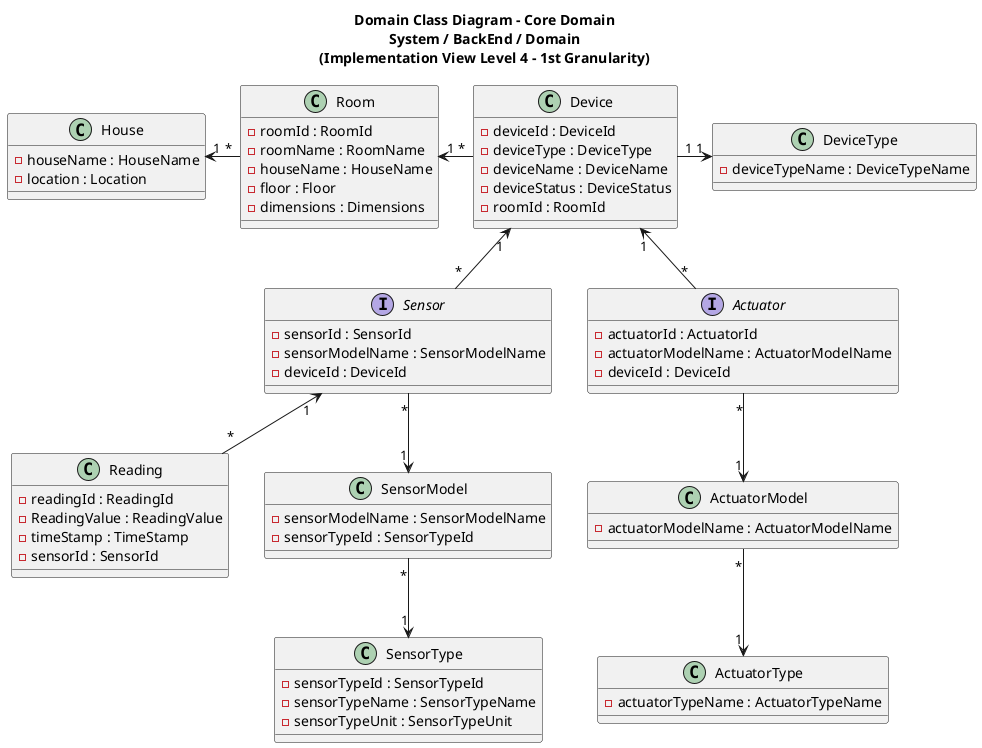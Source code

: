 @startuml

title Domain Class Diagram - Core Domain\nSystem / BackEnd / Domain\n(Implementation View Level 4 - 1st Granularity)

class House {
- houseName : HouseName
- location : Location
}

class Room {
- roomId : RoomId
- roomName : RoomName
- houseName : HouseName
- floor : Floor
- dimensions : Dimensions
}

class Device {
- deviceId : DeviceId
- deviceType : DeviceType
- deviceName : DeviceName
- deviceStatus : DeviceStatus
- roomId : RoomId
}

class DeviceType {
- deviceTypeName : DeviceTypeName
}

interface Sensor {
- sensorId : SensorId
- sensorModelName : SensorModelName
- deviceId : DeviceId
}


class Reading {
- readingId : ReadingId
- ReadingValue : ReadingValue
- timeStamp : TimeStamp
- sensorId : SensorId
}

class SensorType {
- sensorTypeId : SensorTypeId
- sensorTypeName : SensorTypeName
- sensorTypeUnit : SensorTypeUnit
}

class SensorModel{
- sensorModelName : SensorModelName
- sensorTypeId : SensorTypeId
}

interface Actuator {
- actuatorId : ActuatorId
- actuatorModelName : ActuatorModelName
- deviceId : DeviceId
}

class ActuatorType {
- actuatorTypeName : ActuatorTypeName
}

class ActuatorModel {
- actuatorModelName : ActuatorModelName
}

House "1" <-r- "*" Room
Room "1" <-r- "*" Device
Device "1" <-- "*" Sensor
Device "1" <-- "*" Actuator
Actuator "*" --> "1" ActuatorModel
ActuatorModel "*" --> "1" ActuatorType
Sensor "*" --> "1" SensorModel
SensorModel "*" --> "1" SensorType
Sensor "1" <-- "*" Reading
Device "1" -R> "1" DeviceType

@enduml